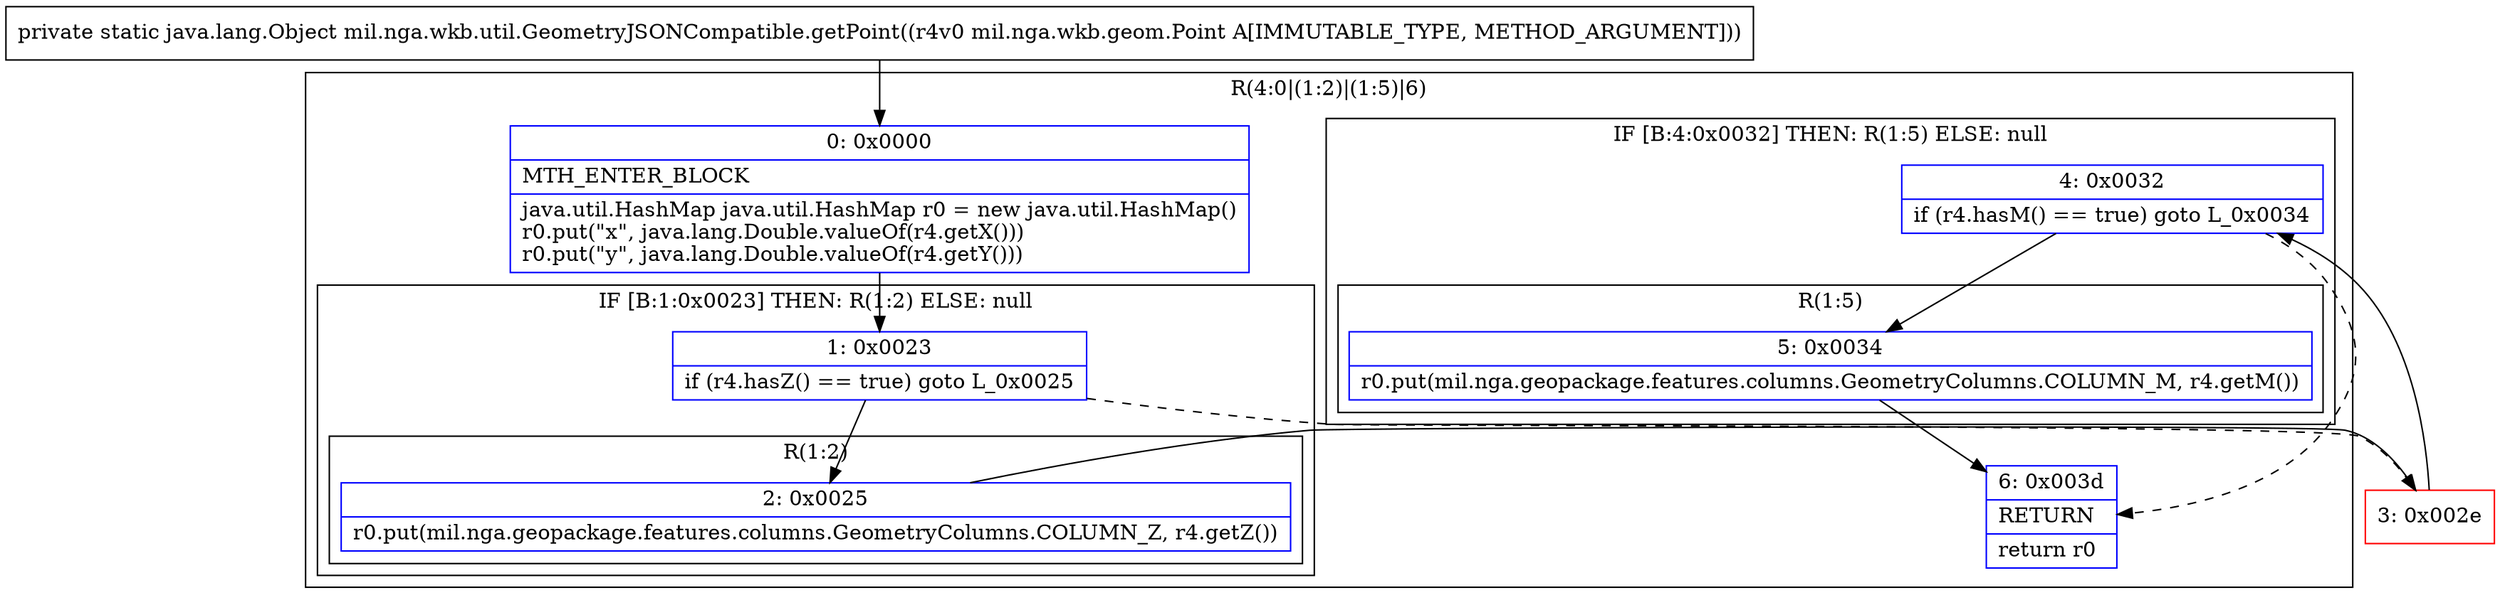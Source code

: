 digraph "CFG formil.nga.wkb.util.GeometryJSONCompatible.getPoint(Lmil\/nga\/wkb\/geom\/Point;)Ljava\/lang\/Object;" {
subgraph cluster_Region_750462536 {
label = "R(4:0|(1:2)|(1:5)|6)";
node [shape=record,color=blue];
Node_0 [shape=record,label="{0\:\ 0x0000|MTH_ENTER_BLOCK\l|java.util.HashMap java.util.HashMap r0 = new java.util.HashMap()\lr0.put(\"x\", java.lang.Double.valueOf(r4.getX()))\lr0.put(\"y\", java.lang.Double.valueOf(r4.getY()))\l}"];
subgraph cluster_IfRegion_1843461831 {
label = "IF [B:1:0x0023] THEN: R(1:2) ELSE: null";
node [shape=record,color=blue];
Node_1 [shape=record,label="{1\:\ 0x0023|if (r4.hasZ() == true) goto L_0x0025\l}"];
subgraph cluster_Region_1585063848 {
label = "R(1:2)";
node [shape=record,color=blue];
Node_2 [shape=record,label="{2\:\ 0x0025|r0.put(mil.nga.geopackage.features.columns.GeometryColumns.COLUMN_Z, r4.getZ())\l}"];
}
}
subgraph cluster_IfRegion_2054621080 {
label = "IF [B:4:0x0032] THEN: R(1:5) ELSE: null";
node [shape=record,color=blue];
Node_4 [shape=record,label="{4\:\ 0x0032|if (r4.hasM() == true) goto L_0x0034\l}"];
subgraph cluster_Region_77251199 {
label = "R(1:5)";
node [shape=record,color=blue];
Node_5 [shape=record,label="{5\:\ 0x0034|r0.put(mil.nga.geopackage.features.columns.GeometryColumns.COLUMN_M, r4.getM())\l}"];
}
}
Node_6 [shape=record,label="{6\:\ 0x003d|RETURN\l|return r0\l}"];
}
Node_3 [shape=record,color=red,label="{3\:\ 0x002e}"];
MethodNode[shape=record,label="{private static java.lang.Object mil.nga.wkb.util.GeometryJSONCompatible.getPoint((r4v0 mil.nga.wkb.geom.Point A[IMMUTABLE_TYPE, METHOD_ARGUMENT])) }"];
MethodNode -> Node_0;
Node_0 -> Node_1;
Node_1 -> Node_2;
Node_1 -> Node_3[style=dashed];
Node_2 -> Node_3;
Node_4 -> Node_5;
Node_4 -> Node_6[style=dashed];
Node_5 -> Node_6;
Node_3 -> Node_4;
}

